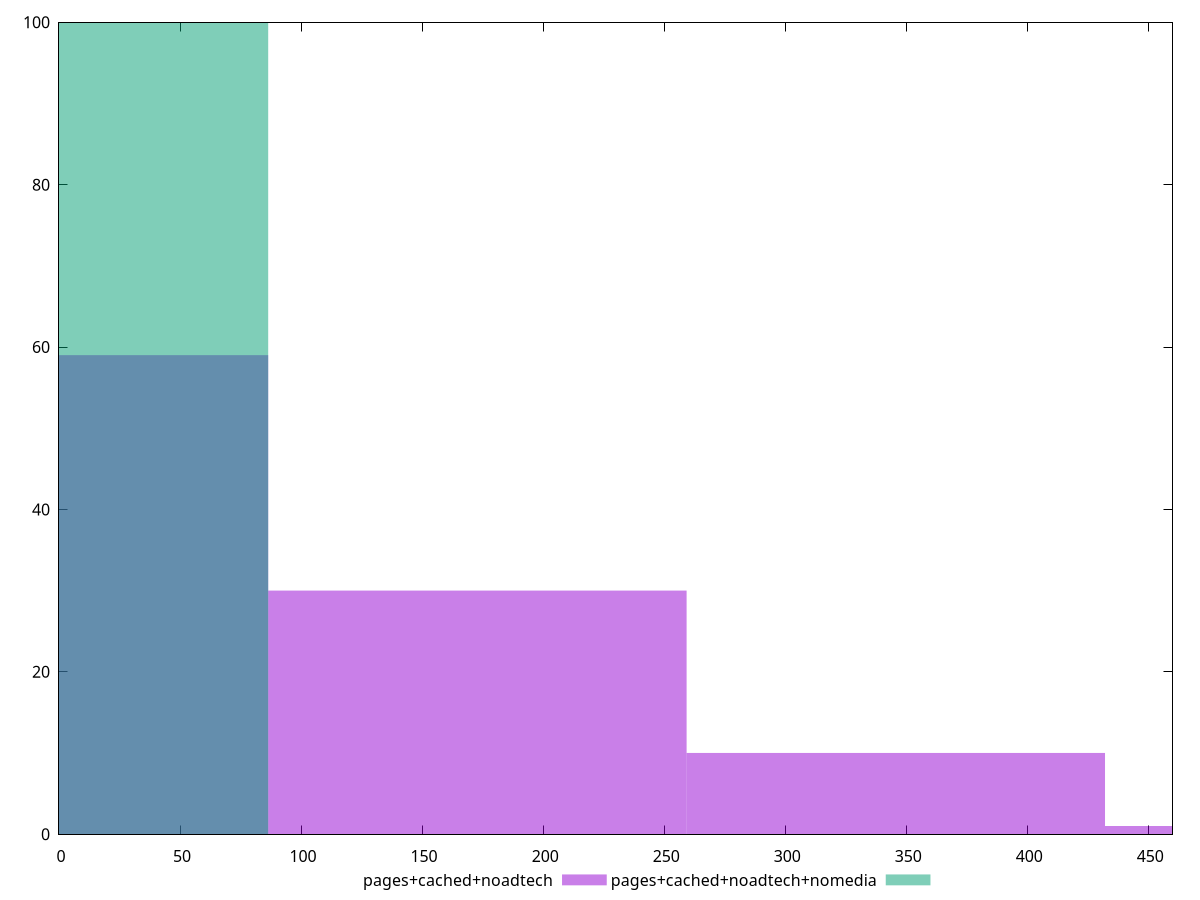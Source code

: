 reset

$pagesCachedNoadtech <<EOF
172.84829235801632 30
0 59
345.69658471603265 10
518.5448770740489 1
EOF

$pagesCachedNoadtechNomedia <<EOF
0 100
EOF

set key outside below
set boxwidth 172.84829235801632
set xrange [0:460]
set yrange [0:100]
set trange [0:100]
set style fill transparent solid 0.5 noborder
set terminal svg size 640, 500 enhanced background rgb 'white'
set output "report_00013_2021-02-09T12-04-24.940Z/offscreen-images/comparison/histogram/2_vs_3.svg"

plot $pagesCachedNoadtech title "pages+cached+noadtech" with boxes, \
     $pagesCachedNoadtechNomedia title "pages+cached+noadtech+nomedia" with boxes

reset

